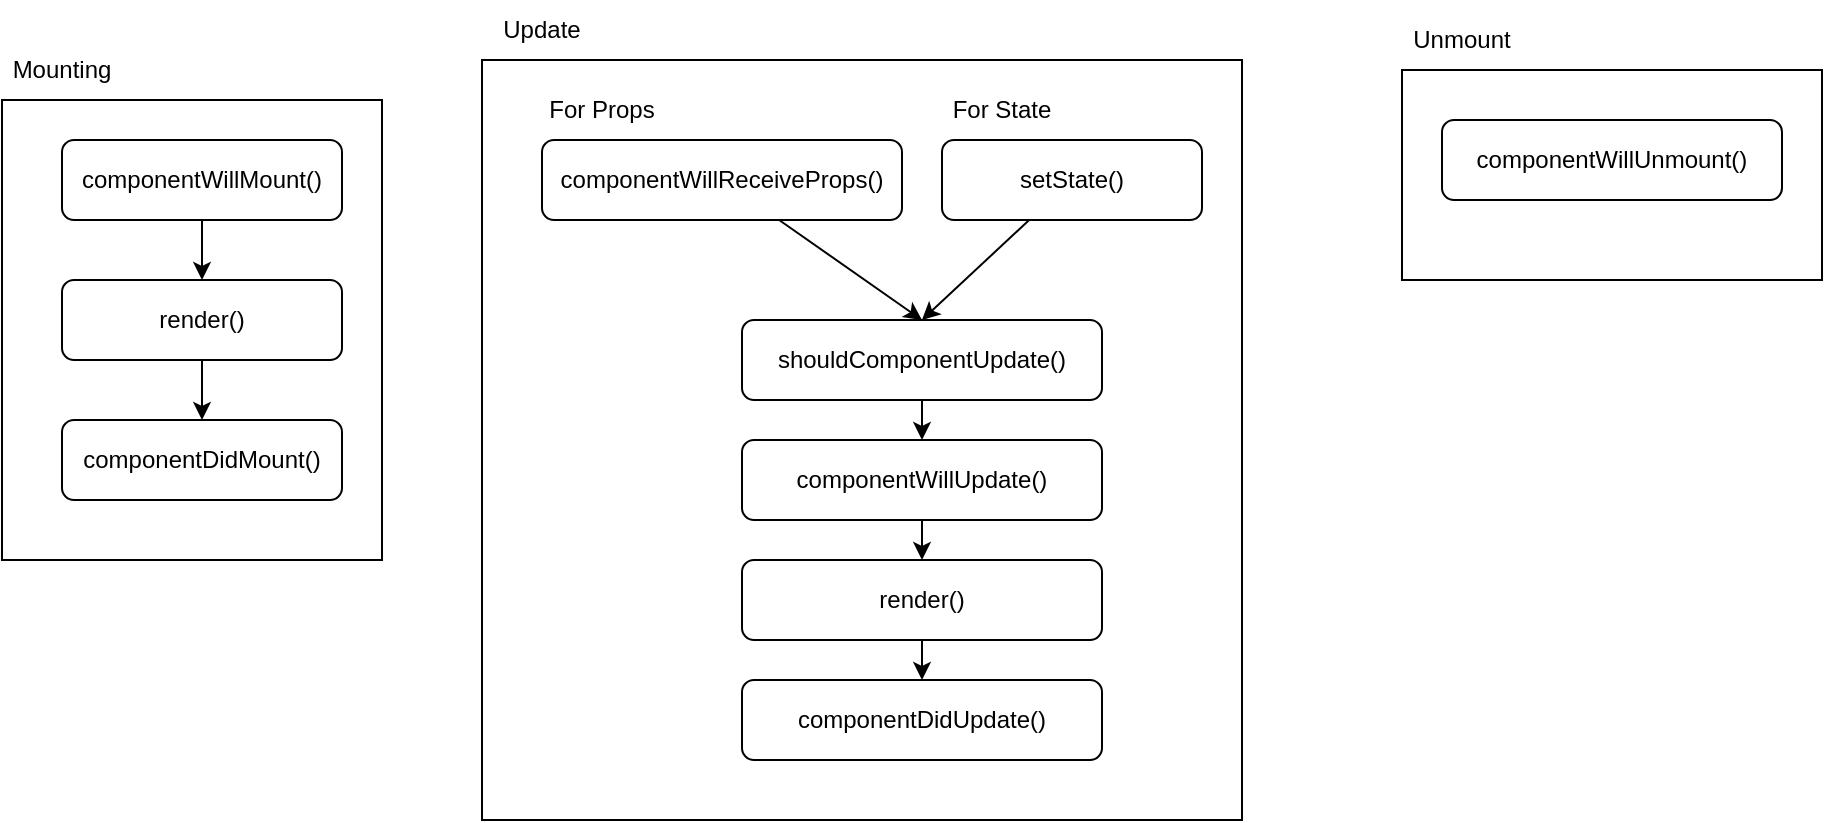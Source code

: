 <mxfile>
    <diagram id="iQxz6w2oSDvqEGsLEL-7" name="Page-1">
        <mxGraphModel dx="1390" dy="800" grid="1" gridSize="10" guides="1" tooltips="1" connect="1" arrows="1" fold="1" page="1" pageScale="1" pageWidth="850" pageHeight="1100" math="0" shadow="0">
            <root>
                <mxCell id="0"/>
                <mxCell id="1" parent="0"/>
                <mxCell id="32" value="" style="rounded=0;whiteSpace=wrap;html=1;" vertex="1" parent="1">
                    <mxGeometry x="780" y="145" width="210" height="105" as="geometry"/>
                </mxCell>
                <mxCell id="28" value="" style="rounded=0;whiteSpace=wrap;html=1;" vertex="1" parent="1">
                    <mxGeometry x="80" y="160" width="190" height="230" as="geometry"/>
                </mxCell>
                <mxCell id="27" value="" style="rounded=0;whiteSpace=wrap;html=1;" vertex="1" parent="1">
                    <mxGeometry x="320" y="140" width="380" height="380" as="geometry"/>
                </mxCell>
                <mxCell id="5" style="edgeStyle=none;html=1;" edge="1" parent="1" source="2" target="3">
                    <mxGeometry relative="1" as="geometry"/>
                </mxCell>
                <mxCell id="2" value="componentWillMount()" style="rounded=1;whiteSpace=wrap;html=1;" vertex="1" parent="1">
                    <mxGeometry x="110" y="180" width="140" height="40" as="geometry"/>
                </mxCell>
                <mxCell id="6" style="edgeStyle=none;html=1;" edge="1" parent="1" source="3" target="4">
                    <mxGeometry relative="1" as="geometry"/>
                </mxCell>
                <mxCell id="3" value="render()" style="rounded=1;whiteSpace=wrap;html=1;" vertex="1" parent="1">
                    <mxGeometry x="110" y="250" width="140" height="40" as="geometry"/>
                </mxCell>
                <mxCell id="4" value="componentDidMount()" style="rounded=1;whiteSpace=wrap;html=1;" vertex="1" parent="1">
                    <mxGeometry x="110" y="320" width="140" height="40" as="geometry"/>
                </mxCell>
                <mxCell id="10" value="Mounting" style="text;html=1;strokeColor=none;fillColor=none;align=center;verticalAlign=middle;whiteSpace=wrap;rounded=0;" vertex="1" parent="1">
                    <mxGeometry x="80" y="130" width="60" height="30" as="geometry"/>
                </mxCell>
                <mxCell id="21" style="edgeStyle=none;html=1;entryX=0.5;entryY=0;entryDx=0;entryDy=0;" edge="1" parent="1" source="13" target="15">
                    <mxGeometry relative="1" as="geometry"/>
                </mxCell>
                <mxCell id="13" value="componentWillReceiveProps()" style="rounded=1;whiteSpace=wrap;html=1;" vertex="1" parent="1">
                    <mxGeometry x="350" y="180" width="180" height="40" as="geometry"/>
                </mxCell>
                <mxCell id="22" style="edgeStyle=none;html=1;entryX=0.5;entryY=0;entryDx=0;entryDy=0;" edge="1" parent="1" source="14" target="15">
                    <mxGeometry relative="1" as="geometry"/>
                </mxCell>
                <mxCell id="14" value="setState()" style="rounded=1;whiteSpace=wrap;html=1;" vertex="1" parent="1">
                    <mxGeometry x="550" y="180" width="130" height="40" as="geometry"/>
                </mxCell>
                <mxCell id="23" style="edgeStyle=none;html=1;" edge="1" parent="1" source="15" target="16">
                    <mxGeometry relative="1" as="geometry"/>
                </mxCell>
                <mxCell id="15" value="shouldComponentUpdate()" style="rounded=1;whiteSpace=wrap;html=1;" vertex="1" parent="1">
                    <mxGeometry x="450" y="270" width="180" height="40" as="geometry"/>
                </mxCell>
                <mxCell id="24" style="edgeStyle=none;html=1;entryX=0.5;entryY=0;entryDx=0;entryDy=0;" edge="1" parent="1" source="16" target="17">
                    <mxGeometry relative="1" as="geometry"/>
                </mxCell>
                <mxCell id="16" value="componentWillUpdate()" style="rounded=1;whiteSpace=wrap;html=1;" vertex="1" parent="1">
                    <mxGeometry x="450" y="330" width="180" height="40" as="geometry"/>
                </mxCell>
                <mxCell id="25" style="edgeStyle=none;html=1;" edge="1" parent="1" source="17" target="18">
                    <mxGeometry relative="1" as="geometry"/>
                </mxCell>
                <mxCell id="17" value="render()" style="rounded=1;whiteSpace=wrap;html=1;" vertex="1" parent="1">
                    <mxGeometry x="450" y="390" width="180" height="40" as="geometry"/>
                </mxCell>
                <mxCell id="18" value="componentDidUpdate()" style="rounded=1;whiteSpace=wrap;html=1;" vertex="1" parent="1">
                    <mxGeometry x="450" y="450" width="180" height="40" as="geometry"/>
                </mxCell>
                <mxCell id="19" value="For State" style="text;html=1;strokeColor=none;fillColor=none;align=center;verticalAlign=middle;whiteSpace=wrap;rounded=0;" vertex="1" parent="1">
                    <mxGeometry x="550" y="150" width="60" height="30" as="geometry"/>
                </mxCell>
                <mxCell id="20" value="For Props" style="text;html=1;strokeColor=none;fillColor=none;align=center;verticalAlign=middle;whiteSpace=wrap;rounded=0;" vertex="1" parent="1">
                    <mxGeometry x="350" y="150" width="60" height="30" as="geometry"/>
                </mxCell>
                <mxCell id="29" value="Update" style="text;html=1;strokeColor=none;fillColor=none;align=center;verticalAlign=middle;whiteSpace=wrap;rounded=0;" vertex="1" parent="1">
                    <mxGeometry x="320" y="110" width="60" height="30" as="geometry"/>
                </mxCell>
                <mxCell id="30" value="componentWillUnmount()" style="rounded=1;whiteSpace=wrap;html=1;" vertex="1" parent="1">
                    <mxGeometry x="800" y="170" width="170" height="40" as="geometry"/>
                </mxCell>
                <mxCell id="31" value="Unmount" style="text;html=1;strokeColor=none;fillColor=none;align=center;verticalAlign=middle;whiteSpace=wrap;rounded=0;" vertex="1" parent="1">
                    <mxGeometry x="780" y="115" width="60" height="30" as="geometry"/>
                </mxCell>
            </root>
        </mxGraphModel>
    </diagram>
</mxfile>